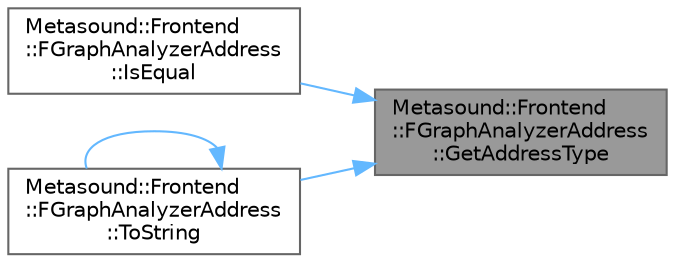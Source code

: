 digraph "Metasound::Frontend::FGraphAnalyzerAddress::GetAddressType"
{
 // INTERACTIVE_SVG=YES
 // LATEX_PDF_SIZE
  bgcolor="transparent";
  edge [fontname=Helvetica,fontsize=10,labelfontname=Helvetica,labelfontsize=10];
  node [fontname=Helvetica,fontsize=10,shape=box,height=0.2,width=0.4];
  rankdir="RL";
  Node1 [id="Node000001",label="Metasound::Frontend\l::FGraphAnalyzerAddress\l::GetAddressType",height=0.2,width=0.4,color="gray40", fillcolor="grey60", style="filled", fontcolor="black",tooltip="Return the type of address."];
  Node1 -> Node2 [id="edge1_Node000001_Node000002",dir="back",color="steelblue1",style="solid",tooltip=" "];
  Node2 [id="Node000002",label="Metasound::Frontend\l::FGraphAnalyzerAddress\l::IsEqual",height=0.2,width=0.4,color="grey40", fillcolor="white", style="filled",URL="$d8/d24/classMetasound_1_1Frontend_1_1FGraphAnalyzerAddress.html#a7d14b8286b711cde4a2bb7b6043ed047",tooltip="Determine if the given address is equal to this address."];
  Node1 -> Node3 [id="edge2_Node000001_Node000003",dir="back",color="steelblue1",style="solid",tooltip=" "];
  Node3 [id="Node000003",label="Metasound::Frontend\l::FGraphAnalyzerAddress\l::ToString",height=0.2,width=0.4,color="grey40", fillcolor="white", style="filled",URL="$d8/d24/classMetasound_1_1Frontend_1_1FGraphAnalyzerAddress.html#a7e6e7b97ef18a81d95abaf739b3cc322",tooltip="Return a string representation of the address for debugging."];
  Node3 -> Node3 [id="edge3_Node000003_Node000003",dir="back",color="steelblue1",style="solid",tooltip=" "];
}
